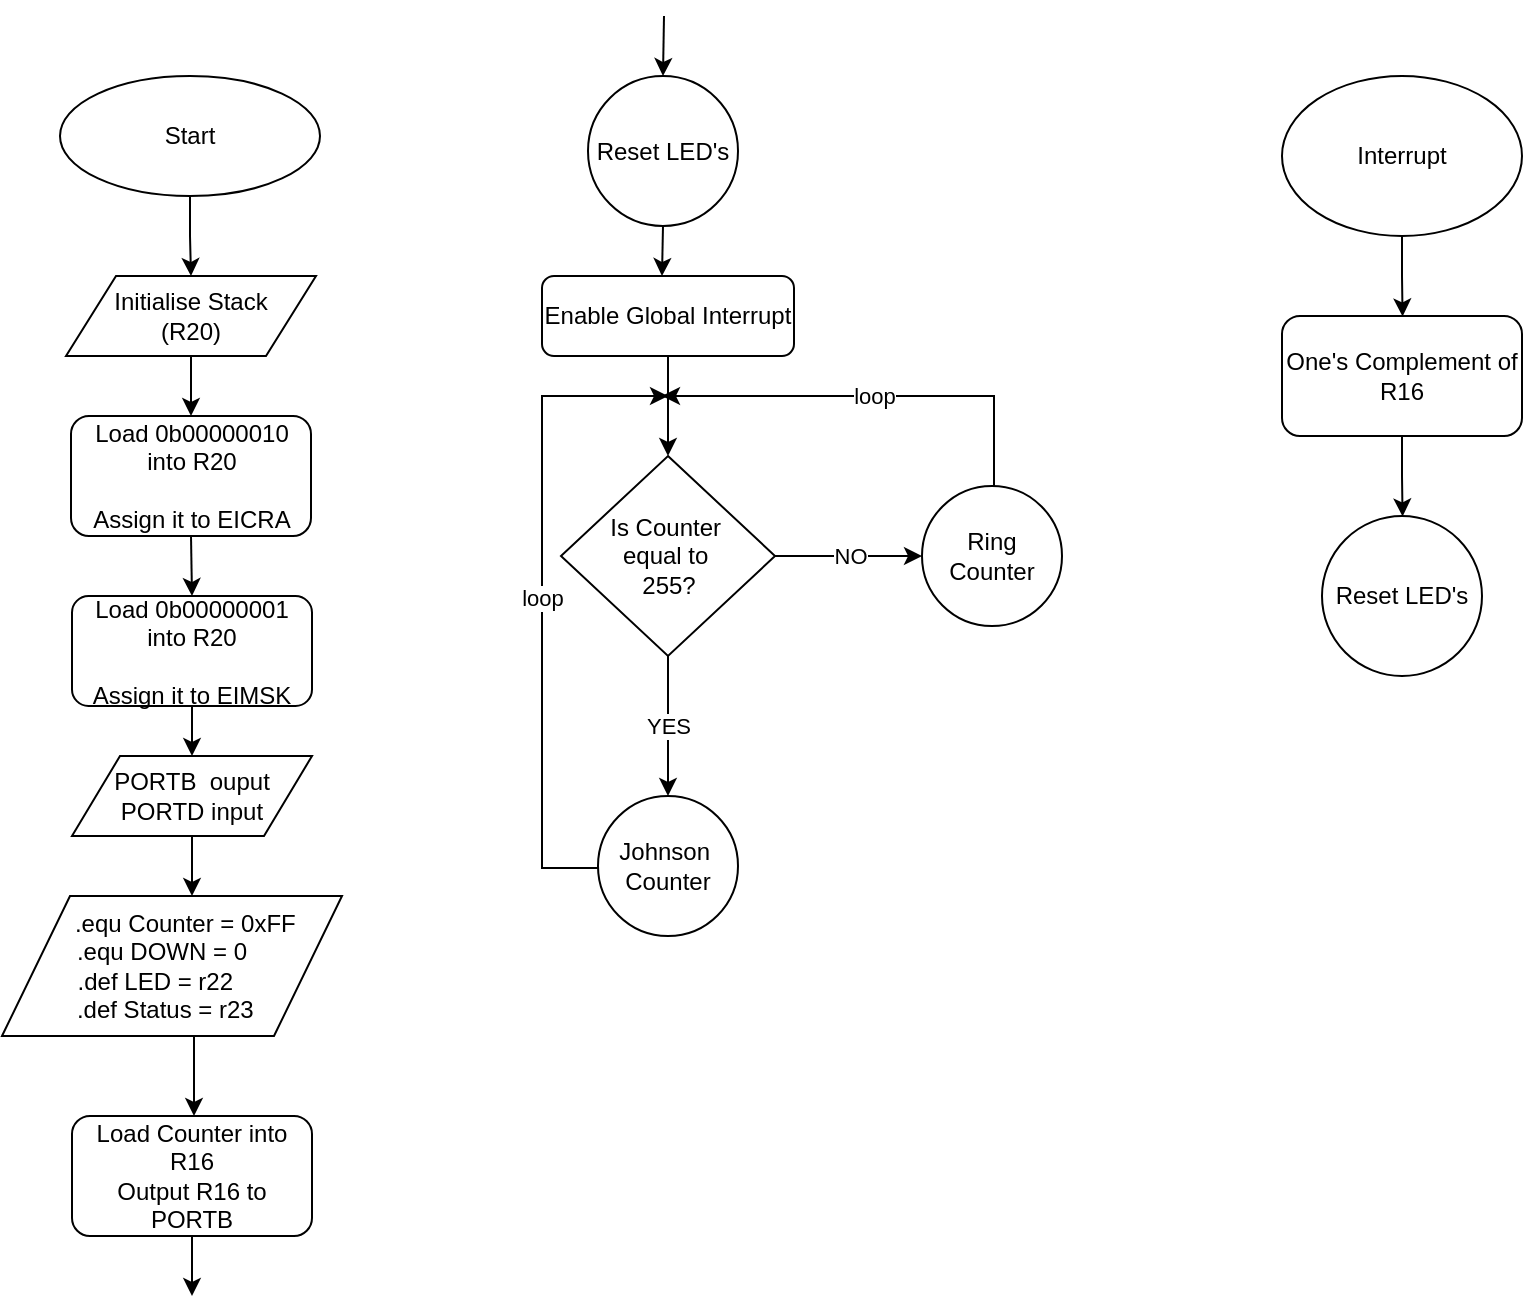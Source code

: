 <mxfile version="12.0.0" type="device" pages="1"><diagram id="UYL8nQaO6ZOHlykiG7JS" name="Page-1"><mxGraphModel dx="1205" dy="628" grid="1" gridSize="10" guides="1" tooltips="1" connect="1" arrows="1" fold="1" page="1" pageScale="1" pageWidth="827" pageHeight="1169" math="0" shadow="0"><root><mxCell id="0"/><mxCell id="1" parent="0"/><mxCell id="Uk-MBhMyd83yz6O7VXXM-15" style="edgeStyle=orthogonalEdgeStyle;rounded=0;orthogonalLoop=1;jettySize=auto;html=1;exitX=0.5;exitY=1;exitDx=0;exitDy=0;entryX=0.5;entryY=0;entryDx=0;entryDy=0;" edge="1" parent="1" source="Uk-MBhMyd83yz6O7VXXM-1" target="Uk-MBhMyd83yz6O7VXXM-4"><mxGeometry relative="1" as="geometry"/></mxCell><mxCell id="Uk-MBhMyd83yz6O7VXXM-1" value="Start" style="ellipse;whiteSpace=wrap;html=1;" vertex="1" parent="1"><mxGeometry x="39" y="40" width="130" height="60" as="geometry"/></mxCell><mxCell id="Uk-MBhMyd83yz6O7VXXM-16" style="edgeStyle=orthogonalEdgeStyle;rounded=0;orthogonalLoop=1;jettySize=auto;html=1;exitX=0.5;exitY=1;exitDx=0;exitDy=0;entryX=0.5;entryY=0;entryDx=0;entryDy=0;" edge="1" parent="1" source="Uk-MBhMyd83yz6O7VXXM-4" target="Uk-MBhMyd83yz6O7VXXM-7"><mxGeometry relative="1" as="geometry"/></mxCell><mxCell id="Uk-MBhMyd83yz6O7VXXM-4" value="Initialise Stack&lt;br&gt;(R20)" style="shape=parallelogram;perimeter=parallelogramPerimeter;whiteSpace=wrap;html=1;" vertex="1" parent="1"><mxGeometry x="42" y="140" width="125" height="40" as="geometry"/></mxCell><mxCell id="Uk-MBhMyd83yz6O7VXXM-12" style="edgeStyle=orthogonalEdgeStyle;rounded=0;orthogonalLoop=1;jettySize=auto;html=1;exitX=0.5;exitY=1;exitDx=0;exitDy=0;entryX=0.5;entryY=0;entryDx=0;entryDy=0;" edge="1" parent="1" source="Uk-MBhMyd83yz6O7VXXM-7" target="Uk-MBhMyd83yz6O7VXXM-9"><mxGeometry relative="1" as="geometry"><mxPoint x="118" y="280" as="targetPoint"/></mxGeometry></mxCell><mxCell id="Uk-MBhMyd83yz6O7VXXM-7" value="Load 0b00000010&lt;br&gt;into R20&lt;br&gt;&lt;br&gt;Assign it to EICRA" style="rounded=1;whiteSpace=wrap;html=1;" vertex="1" parent="1"><mxGeometry x="44.5" y="210" width="120" height="60" as="geometry"/></mxCell><mxCell id="Uk-MBhMyd83yz6O7VXXM-13" style="edgeStyle=orthogonalEdgeStyle;rounded=0;orthogonalLoop=1;jettySize=auto;html=1;exitX=0.5;exitY=1;exitDx=0;exitDy=0;entryX=0.5;entryY=0;entryDx=0;entryDy=0;" edge="1" parent="1" source="Uk-MBhMyd83yz6O7VXXM-9" target="Uk-MBhMyd83yz6O7VXXM-11"><mxGeometry relative="1" as="geometry"/></mxCell><mxCell id="Uk-MBhMyd83yz6O7VXXM-9" value="Load 0b00000001&lt;br&gt;into R20&lt;br&gt;&lt;br&gt;Assign it to EIMSK" style="rounded=1;whiteSpace=wrap;html=1;" vertex="1" parent="1"><mxGeometry x="45" y="300" width="120" height="55" as="geometry"/></mxCell><mxCell id="Uk-MBhMyd83yz6O7VXXM-17" style="edgeStyle=orthogonalEdgeStyle;rounded=0;orthogonalLoop=1;jettySize=auto;html=1;exitX=0.5;exitY=1;exitDx=0;exitDy=0;" edge="1" parent="1" source="Uk-MBhMyd83yz6O7VXXM-11"><mxGeometry relative="1" as="geometry"><mxPoint x="105" y="450" as="targetPoint"/></mxGeometry></mxCell><mxCell id="Uk-MBhMyd83yz6O7VXXM-11" value="PORTB&amp;nbsp; ouput&lt;br&gt;PORTD input" style="shape=parallelogram;perimeter=parallelogramPerimeter;whiteSpace=wrap;html=1;" vertex="1" parent="1"><mxGeometry x="45" y="380" width="120" height="40" as="geometry"/></mxCell><mxCell id="Uk-MBhMyd83yz6O7VXXM-18" value="&amp;nbsp; &amp;nbsp; &amp;nbsp; &amp;nbsp; .equ Counter = 0xFF&amp;nbsp; &amp;nbsp;&amp;nbsp;&lt;br&gt;&amp;nbsp;.equ DOWN = 0&amp;nbsp; &amp;nbsp;&amp;nbsp;&lt;br&gt;.def LED = r22&amp;nbsp; &amp;nbsp; &amp;nbsp;&lt;br&gt;&amp;nbsp;.def Status = r23&amp;nbsp; &amp;nbsp;" style="shape=parallelogram;perimeter=parallelogramPerimeter;whiteSpace=wrap;html=1;" vertex="1" parent="1"><mxGeometry x="10" y="450" width="170" height="70" as="geometry"/></mxCell><mxCell id="Uk-MBhMyd83yz6O7VXXM-20" value="" style="endArrow=classic;html=1;" edge="1" parent="1"><mxGeometry width="50" height="50" relative="1" as="geometry"><mxPoint x="106" y="520" as="sourcePoint"/><mxPoint x="106" y="560" as="targetPoint"/></mxGeometry></mxCell><mxCell id="Uk-MBhMyd83yz6O7VXXM-22" style="edgeStyle=orthogonalEdgeStyle;rounded=0;orthogonalLoop=1;jettySize=auto;html=1;exitX=0.5;exitY=1;exitDx=0;exitDy=0;" edge="1" parent="1" source="Uk-MBhMyd83yz6O7VXXM-21"><mxGeometry relative="1" as="geometry"><mxPoint x="105" y="650" as="targetPoint"/></mxGeometry></mxCell><mxCell id="Uk-MBhMyd83yz6O7VXXM-21" value="Load Counter into R16&lt;br&gt;Output R16 to PORTB" style="rounded=1;whiteSpace=wrap;html=1;" vertex="1" parent="1"><mxGeometry x="45" y="560" width="120" height="60" as="geometry"/></mxCell><mxCell id="Uk-MBhMyd83yz6O7VXXM-24" style="edgeStyle=orthogonalEdgeStyle;rounded=0;orthogonalLoop=1;jettySize=auto;html=1;exitX=0.5;exitY=1;exitDx=0;exitDy=0;" edge="1" parent="1" source="Uk-MBhMyd83yz6O7VXXM-23"><mxGeometry relative="1" as="geometry"><mxPoint x="340" y="140" as="targetPoint"/></mxGeometry></mxCell><mxCell id="Uk-MBhMyd83yz6O7VXXM-23" value="Reset LED's" style="ellipse;whiteSpace=wrap;html=1;aspect=fixed;" vertex="1" parent="1"><mxGeometry x="303" y="40" width="75" height="75" as="geometry"/></mxCell><mxCell id="Uk-MBhMyd83yz6O7VXXM-28" style="edgeStyle=orthogonalEdgeStyle;rounded=0;orthogonalLoop=1;jettySize=auto;html=1;exitX=0.5;exitY=1;exitDx=0;exitDy=0;entryX=0.5;entryY=0;entryDx=0;entryDy=0;" edge="1" parent="1" source="Uk-MBhMyd83yz6O7VXXM-25" target="Uk-MBhMyd83yz6O7VXXM-29"><mxGeometry relative="1" as="geometry"><mxPoint x="343.235" y="209.647" as="targetPoint"/></mxGeometry></mxCell><mxCell id="Uk-MBhMyd83yz6O7VXXM-25" value="Enable Global Interrupt" style="rounded=1;whiteSpace=wrap;html=1;" vertex="1" parent="1"><mxGeometry x="280" y="140" width="126" height="40" as="geometry"/></mxCell><mxCell id="Uk-MBhMyd83yz6O7VXXM-27" value="" style="endArrow=classic;html=1;entryX=0.5;entryY=0;entryDx=0;entryDy=0;" edge="1" parent="1" target="Uk-MBhMyd83yz6O7VXXM-23"><mxGeometry width="50" height="50" relative="1" as="geometry"><mxPoint x="341" y="10" as="sourcePoint"/><mxPoint x="600" y="100" as="targetPoint"/></mxGeometry></mxCell><mxCell id="Uk-MBhMyd83yz6O7VXXM-30" value="NO" style="edgeStyle=orthogonalEdgeStyle;rounded=0;orthogonalLoop=1;jettySize=auto;html=1;exitX=1;exitY=0.5;exitDx=0;exitDy=0;entryX=0;entryY=0.5;entryDx=0;entryDy=0;" edge="1" parent="1" source="Uk-MBhMyd83yz6O7VXXM-29" target="Uk-MBhMyd83yz6O7VXXM-32"><mxGeometry relative="1" as="geometry"><mxPoint x="440" y="250" as="targetPoint"/></mxGeometry></mxCell><mxCell id="Uk-MBhMyd83yz6O7VXXM-31" value="YES" style="edgeStyle=orthogonalEdgeStyle;rounded=0;orthogonalLoop=1;jettySize=auto;html=1;exitX=0.5;exitY=1;exitDx=0;exitDy=0;entryX=0.5;entryY=0;entryDx=0;entryDy=0;" edge="1" parent="1" source="Uk-MBhMyd83yz6O7VXXM-29" target="Uk-MBhMyd83yz6O7VXXM-33"><mxGeometry relative="1" as="geometry"><mxPoint x="343" y="360" as="targetPoint"/></mxGeometry></mxCell><mxCell id="Uk-MBhMyd83yz6O7VXXM-29" value="Is Counter&amp;nbsp;&lt;br&gt;equal to&amp;nbsp;&lt;br&gt;255?" style="rhombus;whiteSpace=wrap;html=1;" vertex="1" parent="1"><mxGeometry x="289.5" y="230" width="107" height="100" as="geometry"/></mxCell><mxCell id="Uk-MBhMyd83yz6O7VXXM-37" value="loop" style="edgeStyle=orthogonalEdgeStyle;rounded=0;orthogonalLoop=1;jettySize=auto;html=1;exitX=0.5;exitY=0;exitDx=0;exitDy=0;" edge="1" parent="1" source="Uk-MBhMyd83yz6O7VXXM-32"><mxGeometry relative="1" as="geometry"><mxPoint x="340" y="200" as="targetPoint"/><Array as="points"><mxPoint x="506" y="200"/></Array></mxGeometry></mxCell><mxCell id="Uk-MBhMyd83yz6O7VXXM-32" value="Ring&lt;br&gt;Counter" style="ellipse;whiteSpace=wrap;html=1;aspect=fixed;" vertex="1" parent="1"><mxGeometry x="470" y="245" width="70" height="70" as="geometry"/></mxCell><mxCell id="Uk-MBhMyd83yz6O7VXXM-36" value="loop" style="edgeStyle=orthogonalEdgeStyle;rounded=0;orthogonalLoop=1;jettySize=auto;html=1;exitX=0;exitY=0.5;exitDx=0;exitDy=0;" edge="1" parent="1" source="Uk-MBhMyd83yz6O7VXXM-33"><mxGeometry relative="1" as="geometry"><mxPoint x="343" y="200" as="targetPoint"/><Array as="points"><mxPoint x="280" y="436"/><mxPoint x="280" y="200"/></Array></mxGeometry></mxCell><mxCell id="Uk-MBhMyd83yz6O7VXXM-33" value="Johnson&amp;nbsp;&lt;br&gt;Counter" style="ellipse;whiteSpace=wrap;html=1;aspect=fixed;" vertex="1" parent="1"><mxGeometry x="308" y="400" width="70" height="70" as="geometry"/></mxCell><mxCell id="Uk-MBhMyd83yz6O7VXXM-42" style="edgeStyle=orthogonalEdgeStyle;rounded=0;orthogonalLoop=1;jettySize=auto;html=1;exitX=0.5;exitY=1;exitDx=0;exitDy=0;" edge="1" parent="1" source="Uk-MBhMyd83yz6O7VXXM-41"><mxGeometry relative="1" as="geometry"><mxPoint x="710.294" y="160.235" as="targetPoint"/></mxGeometry></mxCell><mxCell id="Uk-MBhMyd83yz6O7VXXM-41" value="Interrupt" style="ellipse;whiteSpace=wrap;html=1;" vertex="1" parent="1"><mxGeometry x="650" y="40" width="120" height="80" as="geometry"/></mxCell><mxCell id="Uk-MBhMyd83yz6O7VXXM-44" style="edgeStyle=orthogonalEdgeStyle;rounded=0;orthogonalLoop=1;jettySize=auto;html=1;exitX=0.5;exitY=1;exitDx=0;exitDy=0;" edge="1" parent="1" source="Uk-MBhMyd83yz6O7VXXM-43"><mxGeometry relative="1" as="geometry"><mxPoint x="710.294" y="260.235" as="targetPoint"/></mxGeometry></mxCell><mxCell id="Uk-MBhMyd83yz6O7VXXM-43" value="One's Complement of R16" style="rounded=1;whiteSpace=wrap;html=1;" vertex="1" parent="1"><mxGeometry x="650" y="160" width="120" height="60" as="geometry"/></mxCell><mxCell id="Uk-MBhMyd83yz6O7VXXM-45" value="Reset LED's" style="ellipse;whiteSpace=wrap;html=1;aspect=fixed;" vertex="1" parent="1"><mxGeometry x="670" y="260" width="80" height="80" as="geometry"/></mxCell></root></mxGraphModel></diagram></mxfile>